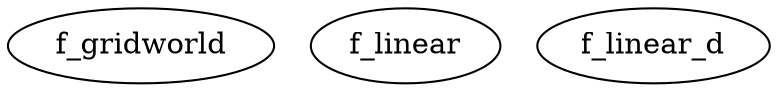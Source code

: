 /* Created by mdot for Matlab */
digraph m2html {

  f_gridworld [URL="f_gridworld.html"];
  f_gridworld [URL="f_gridworld.html"];
  f_linear [URL="f_linear.html"];
  f_linear [URL="f_linear.html"];
  f_linear_d [URL="f_linear_d.html"];
  f_linear_d [URL="f_linear_d.html"];
}